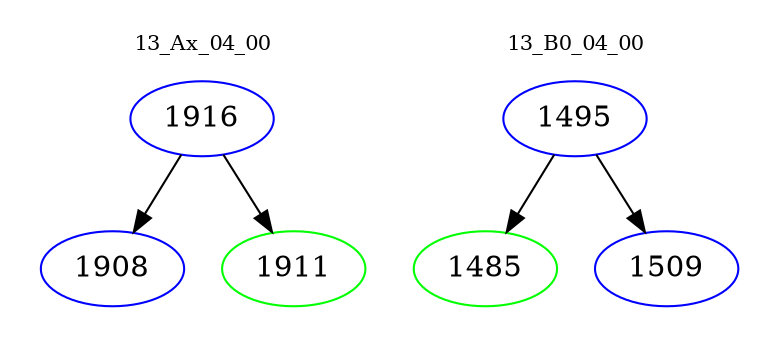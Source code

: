 digraph{
subgraph cluster_0 {
color = white
label = "13_Ax_04_00";
fontsize=10;
T0_1916 [label="1916", color="blue"]
T0_1916 -> T0_1908 [color="black"]
T0_1908 [label="1908", color="blue"]
T0_1916 -> T0_1911 [color="black"]
T0_1911 [label="1911", color="green"]
}
subgraph cluster_1 {
color = white
label = "13_B0_04_00";
fontsize=10;
T1_1495 [label="1495", color="blue"]
T1_1495 -> T1_1485 [color="black"]
T1_1485 [label="1485", color="green"]
T1_1495 -> T1_1509 [color="black"]
T1_1509 [label="1509", color="blue"]
}
}
